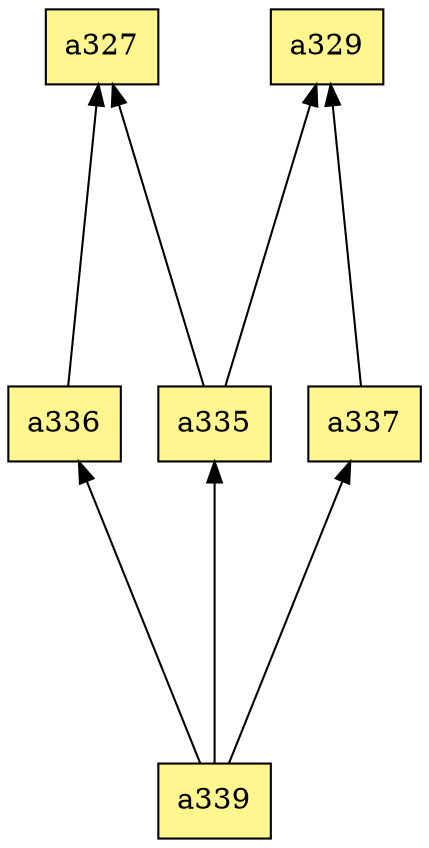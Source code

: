 digraph G {
rankdir=BT;ranksep="2.0";
"a335" [shape=record,fillcolor=khaki1,style=filled,label="{a335}"];
"a337" [shape=record,fillcolor=khaki1,style=filled,label="{a337}"];
"a327" [shape=record,fillcolor=khaki1,style=filled,label="{a327}"];
"a329" [shape=record,fillcolor=khaki1,style=filled,label="{a329}"];
"a339" [shape=record,fillcolor=khaki1,style=filled,label="{a339}"];
"a336" [shape=record,fillcolor=khaki1,style=filled,label="{a336}"];
"a335" -> "a329"
"a335" -> "a327"
"a337" -> "a329"
"a339" -> "a335"
"a339" -> "a336"
"a339" -> "a337"
"a336" -> "a327"
}